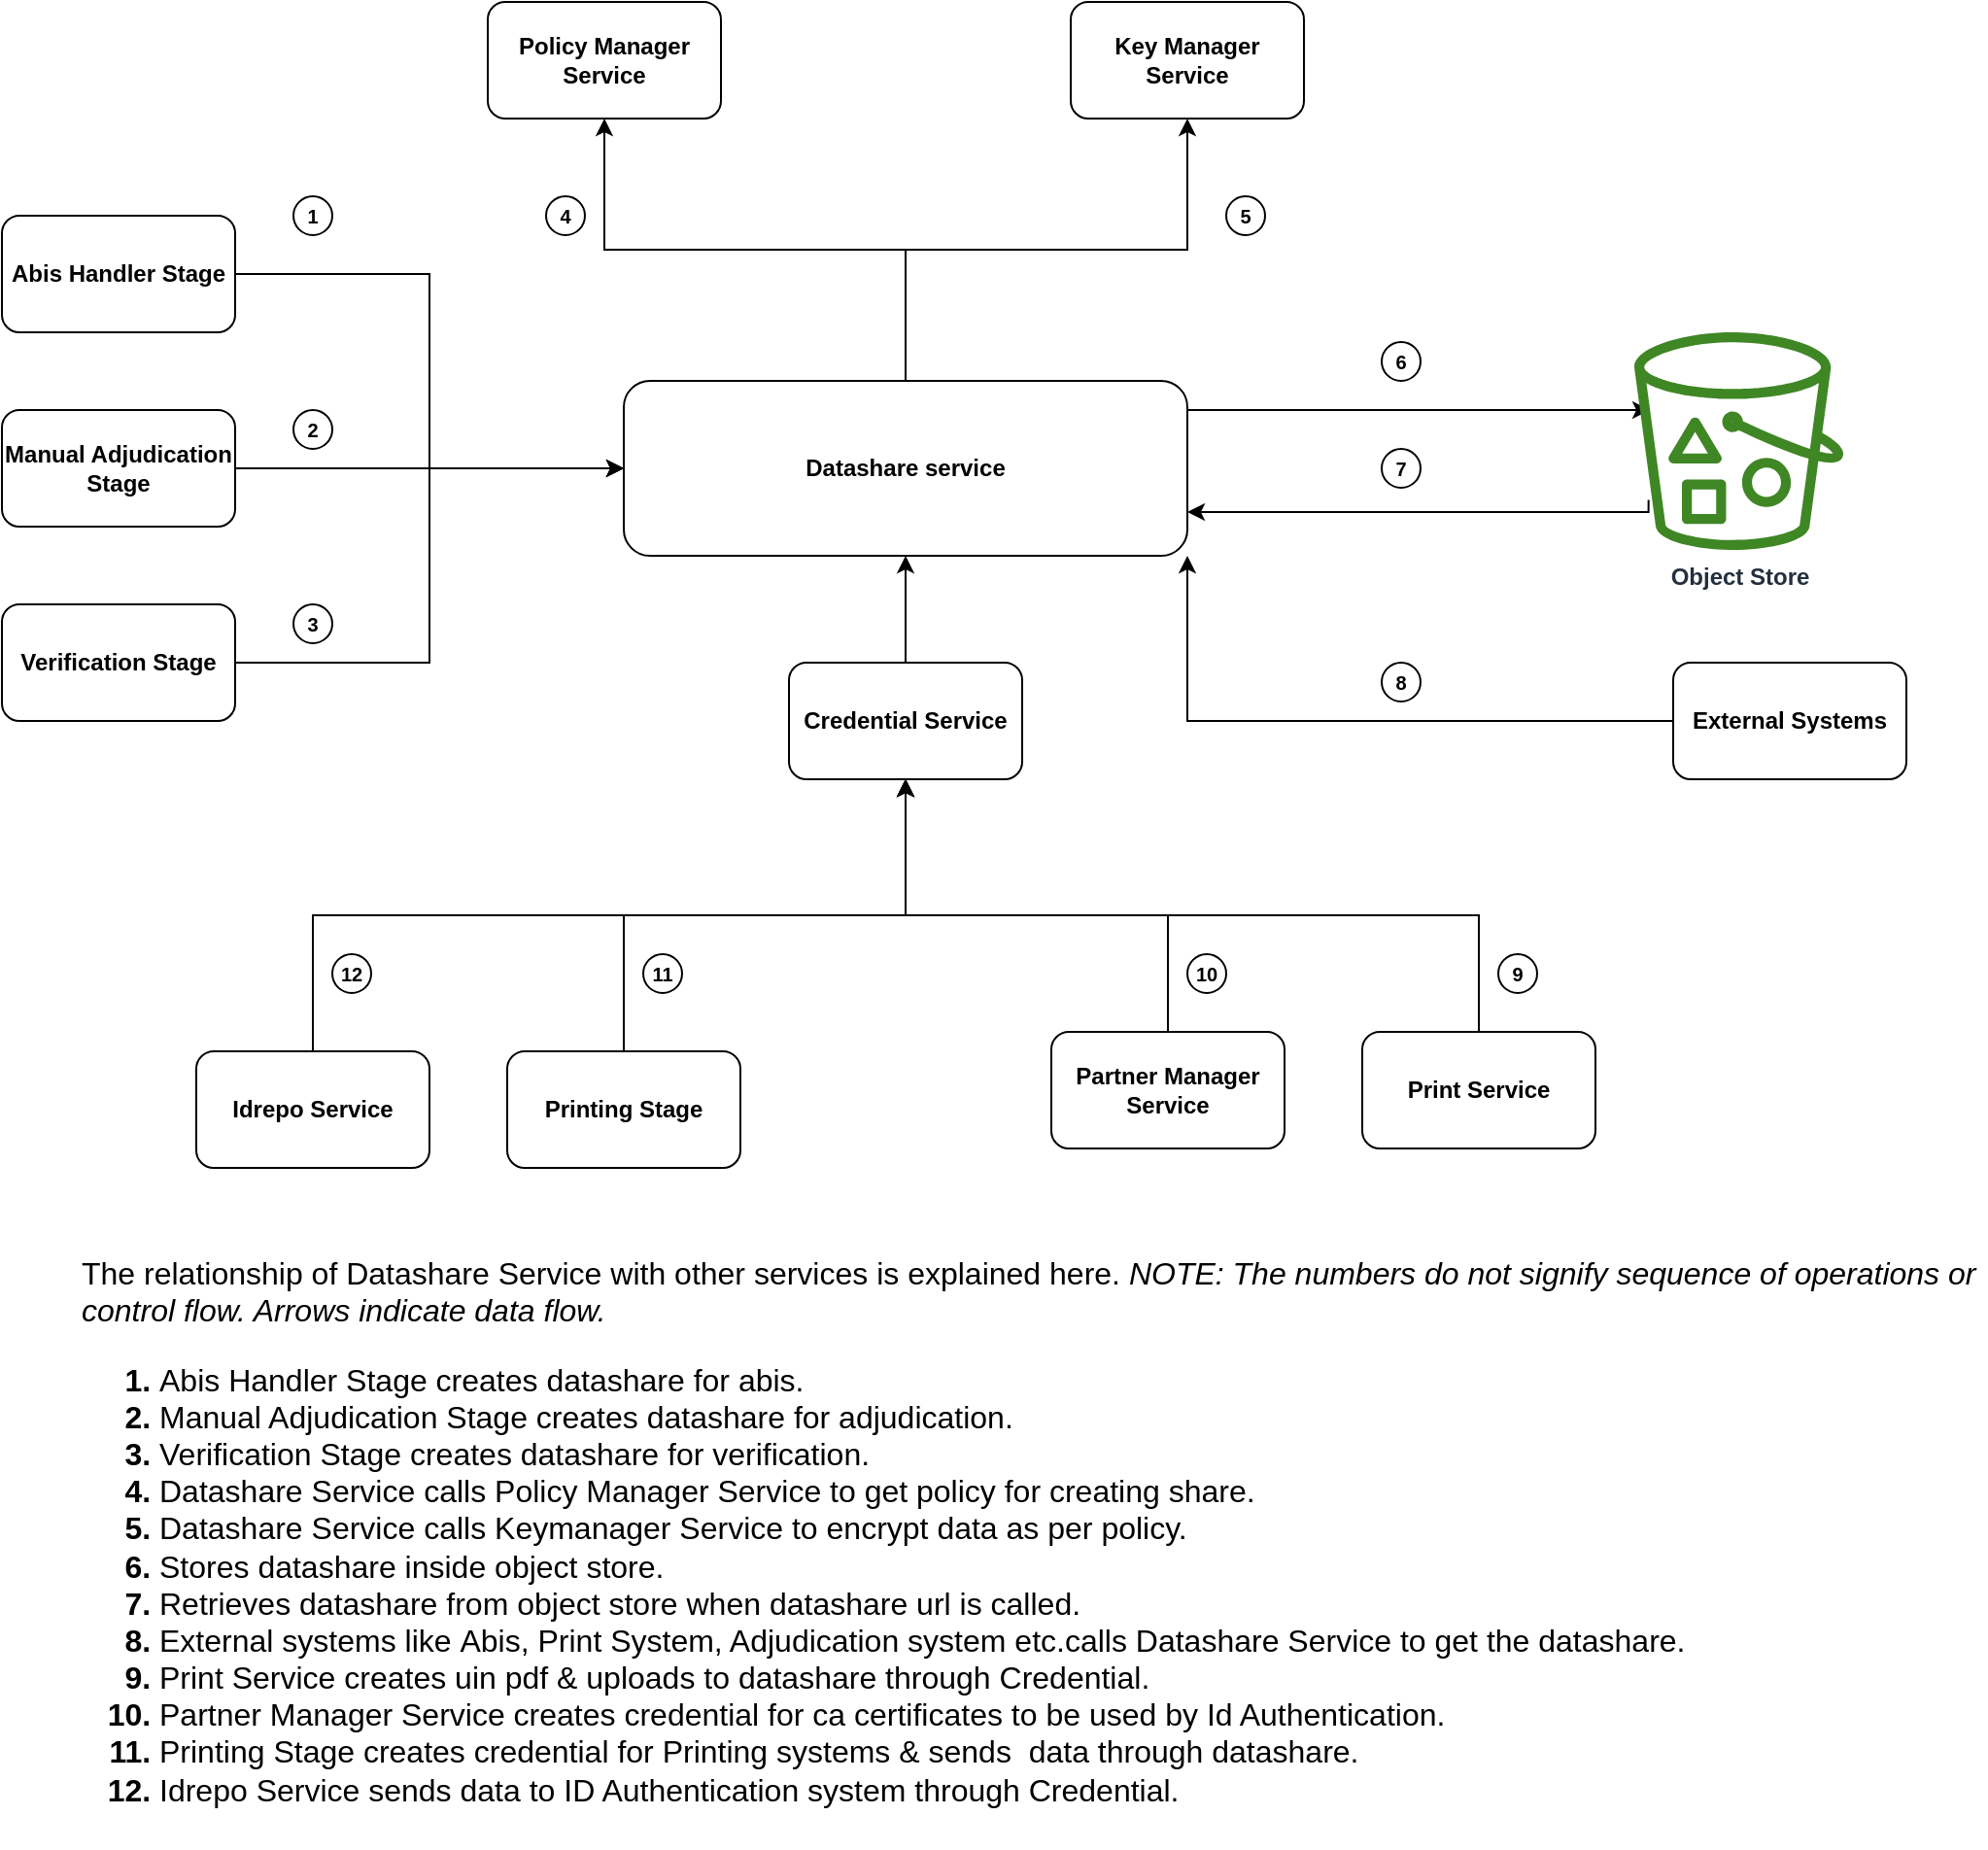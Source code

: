 <mxfile version="13.5.1" type="device"><diagram id="cwuvFJKjf5oF3mDJdC54" name="Page-1"><mxGraphModel dx="1967" dy="710" grid="1" gridSize="10" guides="1" tooltips="1" connect="1" arrows="1" fold="1" page="1" pageScale="1" pageWidth="850" pageHeight="1100" math="0" shadow="0"><root><mxCell id="0"/><mxCell id="1" parent="0"/><mxCell id="l-uQmho8uu1Q38I_h6bm-10" style="edgeStyle=orthogonalEdgeStyle;rounded=0;orthogonalLoop=1;jettySize=auto;html=1;entryX=0.5;entryY=1;entryDx=0;entryDy=0;fontStyle=1" edge="1" parent="1" source="l-uQmho8uu1Q38I_h6bm-1" target="l-uQmho8uu1Q38I_h6bm-2"><mxGeometry relative="1" as="geometry"/></mxCell><mxCell id="l-uQmho8uu1Q38I_h6bm-11" style="edgeStyle=orthogonalEdgeStyle;rounded=0;orthogonalLoop=1;jettySize=auto;html=1;entryX=0.5;entryY=1;entryDx=0;entryDy=0;fontStyle=1" edge="1" parent="1" source="l-uQmho8uu1Q38I_h6bm-1" target="l-uQmho8uu1Q38I_h6bm-3"><mxGeometry relative="1" as="geometry"/></mxCell><mxCell id="l-uQmho8uu1Q38I_h6bm-29" value="" style="edgeStyle=orthogonalEdgeStyle;rounded=0;orthogonalLoop=1;jettySize=auto;html=1;exitX=1;exitY=0.25;exitDx=0;exitDy=0;fontStyle=1" edge="1" parent="1" source="l-uQmho8uu1Q38I_h6bm-1"><mxGeometry relative="1" as="geometry"><mxPoint x="808" y="250" as="targetPoint"/><Array as="points"><mxPoint x="570" y="250"/></Array></mxGeometry></mxCell><mxCell id="l-uQmho8uu1Q38I_h6bm-1" value="Datashare service" style="rounded=1;whiteSpace=wrap;html=1;fontStyle=1" vertex="1" parent="1"><mxGeometry x="280" y="235" width="290" height="90" as="geometry"/></mxCell><mxCell id="l-uQmho8uu1Q38I_h6bm-2" value="Policy Manager Service" style="rounded=1;whiteSpace=wrap;html=1;fontStyle=1" vertex="1" parent="1"><mxGeometry x="210" y="40" width="120" height="60" as="geometry"/></mxCell><mxCell id="l-uQmho8uu1Q38I_h6bm-3" value="Key Manager Service" style="rounded=1;whiteSpace=wrap;html=1;fontStyle=1" vertex="1" parent="1"><mxGeometry x="510" y="40" width="120" height="60" as="geometry"/></mxCell><mxCell id="l-uQmho8uu1Q38I_h6bm-7" style="edgeStyle=orthogonalEdgeStyle;rounded=0;orthogonalLoop=1;jettySize=auto;html=1;entryX=0;entryY=0.5;entryDx=0;entryDy=0;fontStyle=1" edge="1" parent="1" source="l-uQmho8uu1Q38I_h6bm-4" target="l-uQmho8uu1Q38I_h6bm-1"><mxGeometry relative="1" as="geometry"/></mxCell><mxCell id="l-uQmho8uu1Q38I_h6bm-15" value="&lt;br&gt;" style="edgeLabel;html=1;align=center;verticalAlign=middle;resizable=0;points=[];fontStyle=1" vertex="1" connectable="0" parent="l-uQmho8uu1Q38I_h6bm-7"><mxGeometry x="-0.429" y="-24" relative="1" as="geometry"><mxPoint x="-36" y="-24" as="offset"/></mxGeometry></mxCell><mxCell id="l-uQmho8uu1Q38I_h6bm-4" value="Abis Handler Stage" style="rounded=1;whiteSpace=wrap;html=1;fontStyle=1" vertex="1" parent="1"><mxGeometry x="-40" y="150" width="120" height="60" as="geometry"/></mxCell><mxCell id="l-uQmho8uu1Q38I_h6bm-9" style="edgeStyle=orthogonalEdgeStyle;rounded=0;orthogonalLoop=1;jettySize=auto;html=1;entryX=0;entryY=0.5;entryDx=0;entryDy=0;fontStyle=1" edge="1" parent="1" source="l-uQmho8uu1Q38I_h6bm-5" target="l-uQmho8uu1Q38I_h6bm-1"><mxGeometry relative="1" as="geometry"/></mxCell><mxCell id="l-uQmho8uu1Q38I_h6bm-5" value="Verification Stage" style="rounded=1;whiteSpace=wrap;html=1;fontStyle=1" vertex="1" parent="1"><mxGeometry x="-40" y="350" width="120" height="60" as="geometry"/></mxCell><mxCell id="l-uQmho8uu1Q38I_h6bm-8" style="edgeStyle=orthogonalEdgeStyle;rounded=0;orthogonalLoop=1;jettySize=auto;html=1;entryX=0;entryY=0.5;entryDx=0;entryDy=0;fontStyle=1" edge="1" parent="1" source="l-uQmho8uu1Q38I_h6bm-6" target="l-uQmho8uu1Q38I_h6bm-1"><mxGeometry relative="1" as="geometry"/></mxCell><mxCell id="l-uQmho8uu1Q38I_h6bm-6" value="Manual Adjudication Stage" style="rounded=1;whiteSpace=wrap;html=1;fontStyle=1" vertex="1" parent="1"><mxGeometry x="-40" y="250" width="120" height="60" as="geometry"/></mxCell><mxCell id="l-uQmho8uu1Q38I_h6bm-20" style="edgeStyle=orthogonalEdgeStyle;rounded=0;orthogonalLoop=1;jettySize=auto;html=1;entryX=0.5;entryY=1;entryDx=0;entryDy=0;fontStyle=1" edge="1" parent="1" source="l-uQmho8uu1Q38I_h6bm-19" target="l-uQmho8uu1Q38I_h6bm-1"><mxGeometry relative="1" as="geometry"/></mxCell><mxCell id="l-uQmho8uu1Q38I_h6bm-19" value="Credential Service" style="rounded=1;whiteSpace=wrap;html=1;fontStyle=1" vertex="1" parent="1"><mxGeometry x="365" y="380" width="120" height="60" as="geometry"/></mxCell><mxCell id="l-uQmho8uu1Q38I_h6bm-25" value="" style="edgeStyle=orthogonalEdgeStyle;rounded=0;orthogonalLoop=1;jettySize=auto;html=1;exitX=0.5;exitY=0;exitDx=0;exitDy=0;fontStyle=1" edge="1" parent="1" source="l-uQmho8uu1Q38I_h6bm-21" target="l-uQmho8uu1Q38I_h6bm-19"><mxGeometry x="-0.82" y="50" relative="1" as="geometry"><Array as="points"><mxPoint x="120" y="510"/><mxPoint x="425" y="510"/></Array><mxPoint as="offset"/></mxGeometry></mxCell><mxCell id="l-uQmho8uu1Q38I_h6bm-21" value="Idrepo Service" style="rounded=1;whiteSpace=wrap;html=1;fontStyle=1" vertex="1" parent="1"><mxGeometry x="60" y="580" width="120" height="60" as="geometry"/></mxCell><mxCell id="l-uQmho8uu1Q38I_h6bm-24" value="" style="edgeStyle=orthogonalEdgeStyle;rounded=0;orthogonalLoop=1;jettySize=auto;html=1;exitX=0.5;exitY=0;exitDx=0;exitDy=0;entryX=0.5;entryY=1;entryDx=0;entryDy=0;fontStyle=1" edge="1" parent="1" source="l-uQmho8uu1Q38I_h6bm-22" target="l-uQmho8uu1Q38I_h6bm-19"><mxGeometry x="-0.719" y="-20" relative="1" as="geometry"><mxPoint x="425" y="593" as="sourcePoint"/><mxPoint x="425" y="510" as="targetPoint"/><mxPoint as="offset"/></mxGeometry></mxCell><mxCell id="l-uQmho8uu1Q38I_h6bm-22" value="Printing Stage" style="rounded=1;whiteSpace=wrap;html=1;fontStyle=1" vertex="1" parent="1"><mxGeometry x="220" y="580" width="120" height="60" as="geometry"/></mxCell><mxCell id="l-uQmho8uu1Q38I_h6bm-27" value="" style="edgeStyle=orthogonalEdgeStyle;rounded=0;orthogonalLoop=1;jettySize=auto;html=1;exitX=0.5;exitY=0;exitDx=0;exitDy=0;entryX=0.5;entryY=1;entryDx=0;entryDy=0;fontStyle=1" edge="1" parent="1" source="l-uQmho8uu1Q38I_h6bm-23" target="l-uQmho8uu1Q38I_h6bm-19"><mxGeometry x="-0.859" y="-10" relative="1" as="geometry"><mxPoint x="510" y="490" as="targetPoint"/><Array as="points"><mxPoint x="720" y="510"/><mxPoint x="425" y="510"/></Array><mxPoint as="offset"/></mxGeometry></mxCell><mxCell id="l-uQmho8uu1Q38I_h6bm-23" value="Print Service" style="rounded=1;whiteSpace=wrap;html=1;fontStyle=1" vertex="1" parent="1"><mxGeometry x="660" y="570" width="120" height="60" as="geometry"/></mxCell><mxCell id="l-uQmho8uu1Q38I_h6bm-30" style="edgeStyle=orthogonalEdgeStyle;rounded=0;orthogonalLoop=1;jettySize=auto;html=1;entryX=1;entryY=0.75;entryDx=0;entryDy=0;exitX=0.068;exitY=0.77;exitDx=0;exitDy=0;exitPerimeter=0;fontStyle=1" edge="1" parent="1" source="l-uQmho8uu1Q38I_h6bm-39" target="l-uQmho8uu1Q38I_h6bm-1"><mxGeometry relative="1" as="geometry"><mxPoint x="827" y="317.895" as="sourcePoint"/><Array as="points"><mxPoint x="807" y="303"/></Array></mxGeometry></mxCell><mxCell id="l-uQmho8uu1Q38I_h6bm-35" style="edgeStyle=orthogonalEdgeStyle;rounded=0;orthogonalLoop=1;jettySize=auto;html=1;fontStyle=1" edge="1" parent="1" target="l-uQmho8uu1Q38I_h6bm-19"><mxGeometry relative="1" as="geometry"><mxPoint x="470" y="510" as="sourcePoint"/><Array as="points"><mxPoint x="425" y="510"/></Array></mxGeometry></mxCell><mxCell id="l-uQmho8uu1Q38I_h6bm-38" value="" style="edgeStyle=orthogonalEdgeStyle;rounded=0;orthogonalLoop=1;jettySize=auto;html=1;entryX=0.5;entryY=1;entryDx=0;entryDy=0;fontStyle=1" edge="1" parent="1" source="l-uQmho8uu1Q38I_h6bm-32" target="l-uQmho8uu1Q38I_h6bm-19"><mxGeometry x="-0.396" y="30" relative="1" as="geometry"><Array as="points"><mxPoint x="560" y="510"/><mxPoint x="425" y="510"/></Array><mxPoint as="offset"/></mxGeometry></mxCell><mxCell id="l-uQmho8uu1Q38I_h6bm-32" value="Partner Manager&lt;br&gt;Service" style="rounded=1;whiteSpace=wrap;html=1;fontStyle=1" vertex="1" parent="1"><mxGeometry x="500" y="570" width="120" height="60" as="geometry"/></mxCell><mxCell id="l-uQmho8uu1Q38I_h6bm-39" value="Object Store" style="sketch=0;outlineConnect=0;fontColor=#232F3E;gradientColor=none;fillColor=#3F8624;strokeColor=none;dashed=0;verticalLabelPosition=bottom;verticalAlign=top;align=center;html=1;fontSize=12;fontStyle=1;aspect=fixed;pointerEvents=1;shape=mxgraph.aws4.bucket_with_objects;" vertex="1" parent="1"><mxGeometry x="800" y="210" width="107.69" height="112" as="geometry"/></mxCell><mxCell id="l-uQmho8uu1Q38I_h6bm-41" style="edgeStyle=orthogonalEdgeStyle;rounded=0;orthogonalLoop=1;jettySize=auto;html=1;entryX=1;entryY=1;entryDx=0;entryDy=0;fontStyle=1" edge="1" parent="1" source="l-uQmho8uu1Q38I_h6bm-40" target="l-uQmho8uu1Q38I_h6bm-1"><mxGeometry relative="1" as="geometry"/></mxCell><mxCell id="l-uQmho8uu1Q38I_h6bm-40" value="External Systems" style="rounded=1;whiteSpace=wrap;html=1;fontStyle=1" vertex="1" parent="1"><mxGeometry x="820" y="380" width="120" height="60" as="geometry"/></mxCell><mxCell id="l-uQmho8uu1Q38I_h6bm-42" value="&lt;font style=&quot;font-size: 10px&quot;&gt;1&lt;/font&gt;" style="ellipse;whiteSpace=wrap;html=1;aspect=fixed;fontStyle=1" vertex="1" parent="1"><mxGeometry x="110" y="140" width="20" height="20" as="geometry"/></mxCell><mxCell id="l-uQmho8uu1Q38I_h6bm-43" value="&lt;font style=&quot;font-size: 10px&quot;&gt;2&lt;/font&gt;" style="ellipse;whiteSpace=wrap;html=1;aspect=fixed;fontStyle=1" vertex="1" parent="1"><mxGeometry x="110" y="250" width="20" height="20" as="geometry"/></mxCell><mxCell id="l-uQmho8uu1Q38I_h6bm-44" value="&lt;font style=&quot;font-size: 10px&quot;&gt;3&lt;/font&gt;" style="ellipse;whiteSpace=wrap;html=1;aspect=fixed;fontStyle=1" vertex="1" parent="1"><mxGeometry x="110" y="350" width="20" height="20" as="geometry"/></mxCell><mxCell id="l-uQmho8uu1Q38I_h6bm-45" value="&lt;div&gt;&lt;div class=&quot;r-1oszu61 r-1xc7w19 r-1phboty r-1yadl64 r-deolkf r-6koalj r-1mlwlqe r-eqz5dr r-1q142lx r-crgep1 r-ifefl9 r-bcqeeo r-t60dpp r-xd6kpl r-tskmnb r-1yzf0co r-bnwqim r-417010&quot; style=&quot;font-size: 16px&quot;&gt;&lt;div class=&quot;r-1oszu61 r-1xc7w19 r-1phboty r-1yadl64 r-deolkf r-6koalj r-1ro0kt6 r-eqz5dr r-16y2uox r-1wbh5a2 r-crgep1 r-ifefl9 r-bcqeeo r-t60dpp r-bnwqim r-417010&quot;&gt;&lt;div dir=&quot;auto&quot; class=&quot;css-901oao r-1nf4jbm r-gg6oyi r-ubezar r-16dba41 r-135wba7 r-fdjqy7 r-1xnzce8&quot; style=&quot;text-align: left&quot;&gt;&lt;span style=&quot;font-weight: normal&quot;&gt;&lt;span&gt;The relationship of Datashare Service with other services is explained here. &lt;/span&gt;&lt;em class=&quot;r-36ujnk&quot;&gt;NOTE: The numbers do not signify sequence of operations or control flow. Arrows indicate data flow.&lt;/em&gt;&lt;/span&gt;&lt;/div&gt;&lt;div dir=&quot;auto&quot; class=&quot;css-901oao r-1nf4jbm r-gg6oyi r-ubezar r-16dba41 r-135wba7 r-fdjqy7 r-1xnzce8&quot; style=&quot;text-align: left&quot;&gt;&lt;ol&gt;&lt;li&gt;&lt;span&gt;&lt;span class=&quot;r-36ujnk&quot; style=&quot;font-weight: normal&quot;&gt;Abis Handler Stage creates datashare&amp;nbsp;&lt;span style=&quot;text-align: center ; background-color: rgb(255 , 255 , 255)&quot;&gt;for abis.&lt;/span&gt;&lt;br&gt;&lt;/span&gt;&lt;/span&gt;&lt;/li&gt;&lt;li&gt;&lt;span&gt;&lt;em class=&quot;r-36ujnk&quot;&gt;&lt;span style=&quot;font-style: normal ; text-align: center ; background-color: rgb(255 , 255 , 255) ; font-weight: normal&quot;&gt;Manual Adjudication Stage creates datashare&amp;nbsp;&lt;span&gt;for adjudication.&lt;/span&gt;&lt;br&gt;&lt;/span&gt;&lt;/em&gt;&lt;/span&gt;&lt;/li&gt;&lt;li&gt;&lt;span&gt;&lt;em class=&quot;r-36ujnk&quot;&gt;&lt;span style=&quot;font-style: normal ; text-align: center ; background-color: rgb(255 , 255 , 255)&quot;&gt;&lt;span style=&quot;font-weight: normal&quot;&gt;Verification Stage creates datashare&amp;nbsp;&lt;span&gt;for verification.&lt;/span&gt;&lt;/span&gt;&lt;/span&gt;&lt;/em&gt;&lt;/span&gt;&lt;/li&gt;&lt;li&gt;&lt;span&gt;&lt;em class=&quot;r-36ujnk&quot;&gt;&lt;span style=&quot;font-style: normal ; text-align: center ; background-color: rgb(255 , 255 , 255)&quot;&gt;&lt;span&gt;&lt;span style=&quot;font-weight: normal&quot;&gt;Datashare Service calls Policy Manager Service to get policy for creating share.&lt;br&gt;&lt;/span&gt;&lt;/span&gt;&lt;/span&gt;&lt;/em&gt;&lt;/span&gt;&lt;/li&gt;&lt;li&gt;&lt;span&gt;&lt;em class=&quot;r-36ujnk&quot;&gt;&lt;span style=&quot;font-style: normal ; text-align: center ; background-color: rgb(255 , 255 , 255)&quot;&gt;&lt;span&gt;&lt;span&gt;&lt;span style=&quot;font-weight: normal&quot;&gt;&lt;em class=&quot;r-36ujnk&quot; style=&quot;text-align: left ; background-color: rgb(248 , 249 , 250)&quot;&gt;&lt;span style=&quot;font-style: normal ; text-align: center ; background-color: rgb(255 , 255 , 255)&quot;&gt;Datashare Service calls Keymanager Service to e&lt;/span&gt;&lt;/em&gt;ncrypt data&amp;nbsp;&lt;span&gt;as per policy.&lt;/span&gt;&lt;br&gt;&lt;/span&gt;&lt;/span&gt;&lt;/span&gt;&lt;/span&gt;&lt;/em&gt;&lt;/span&gt;&lt;/li&gt;&lt;li&gt;&lt;span&gt;&lt;em class=&quot;r-36ujnk&quot;&gt;&lt;span style=&quot;font-style: normal ; text-align: center ; background-color: rgb(255 , 255 , 255)&quot;&gt;&lt;span&gt;&lt;span&gt;&lt;span&gt;&lt;span style=&quot;font-weight: normal&quot;&gt;Stores datashare&amp;nbsp;&lt;span&gt;inside object store.&lt;/span&gt;&lt;br&gt;&lt;/span&gt;&lt;/span&gt;&lt;/span&gt;&lt;/span&gt;&lt;/span&gt;&lt;/em&gt;&lt;/span&gt;&lt;/li&gt;&lt;li&gt;&lt;span&gt;&lt;em class=&quot;r-36ujnk&quot;&gt;&lt;span style=&quot;font-style: normal ; text-align: center ; background-color: rgb(255 , 255 , 255)&quot;&gt;&lt;span&gt;&lt;span&gt;&lt;span&gt;&lt;span&gt;&lt;span style=&quot;font-weight: normal&quot;&gt;Retrieves datashare&amp;nbsp;&lt;span&gt;from object store&amp;nbsp;&lt;/span&gt;&lt;span&gt;when datashare url is called.&lt;/span&gt;&lt;br&gt;&lt;/span&gt;&lt;/span&gt;&lt;/span&gt;&lt;/span&gt;&lt;/span&gt;&lt;/span&gt;&lt;/em&gt;&lt;/span&gt;&lt;/li&gt;&lt;li&gt;&lt;span style=&quot;font-weight: normal&quot;&gt;&lt;span&gt;&lt;em class=&quot;r-36ujnk&quot;&gt;&lt;span style=&quot;font-style: normal ; text-align: center ; background-color: rgb(255 , 255 , 255)&quot;&gt;&lt;span&gt;&lt;span&gt;&lt;span&gt;&lt;span&gt;&lt;span&gt;&lt;span&gt;External systems like&amp;nbsp;&lt;/span&gt;&lt;/span&gt;&lt;/span&gt;&lt;/span&gt;&lt;/span&gt;&lt;/span&gt;&lt;/span&gt;&lt;/em&gt;&lt;/span&gt;Abis, Print System, Adjudication system etc.calls Datashare Service to get the datashare.&lt;/span&gt;&lt;/li&gt;&lt;li&gt;&lt;span style=&quot;font-weight: normal&quot;&gt;&lt;span style=&quot;text-align: center ; background-color: rgb(255 , 255 , 255)&quot;&gt;Print Service creates uin pdf &amp;amp;&amp;nbsp;&lt;/span&gt;&lt;span style=&quot;text-align: center ; background-color: rgb(255 , 255 , 255)&quot;&gt;uploads to datashare&amp;nbsp;&lt;/span&gt;&lt;span style=&quot;text-align: center ; background-color: rgb(255 , 255 , 255)&quot;&gt;through Credential.&lt;/span&gt;&lt;br&gt;&lt;/span&gt;&lt;/li&gt;&lt;li&gt;&lt;span style=&quot;text-align: center ; background-color: rgb(255 , 255 , 255) ; font-weight: normal&quot;&gt;Partner Manager Service creates credential for ca certificates&amp;nbsp;&lt;span&gt;to be used by Id Authentication.&lt;/span&gt;&lt;br&gt;&lt;/span&gt;&lt;/li&gt;&lt;li&gt;&lt;span style=&quot;text-align: center ; background-color: rgb(255 , 255 , 255)&quot;&gt;&lt;span style=&quot;font-weight: normal&quot;&gt;Printing Stage creates credential for&amp;nbsp;&lt;span&gt;Printing systems &amp;amp; sends&amp;nbsp;&amp;nbsp;&lt;/span&gt;&lt;span&gt;data through datashare.&lt;/span&gt;&lt;br&gt;&lt;/span&gt;&lt;/span&gt;&lt;/li&gt;&lt;li&gt;&lt;span style=&quot;text-align: center ; background-color: rgb(255 , 255 , 255)&quot;&gt;&lt;span&gt;&lt;span&gt;&lt;span style=&quot;font-weight: normal&quot;&gt;Idrepo Service sends data to ID Authentication&amp;nbsp;&lt;span&gt;system through Credential.&lt;/span&gt;&lt;/span&gt;&lt;br&gt;&lt;/span&gt;&lt;/span&gt;&lt;/span&gt;&lt;/li&gt;&lt;/ol&gt;&lt;/div&gt;&lt;/div&gt;&lt;/div&gt;&lt;/div&gt;" style="text;html=1;strokeColor=none;fillColor=none;align=center;verticalAlign=middle;whiteSpace=wrap;rounded=0;fontStyle=1" vertex="1" parent="1"><mxGeometry y="680" width="981" height="310" as="geometry"/></mxCell><mxCell id="l-uQmho8uu1Q38I_h6bm-46" value="&lt;font style=&quot;font-size: 10px&quot;&gt;4&lt;/font&gt;" style="ellipse;whiteSpace=wrap;html=1;aspect=fixed;fontStyle=1" vertex="1" parent="1"><mxGeometry x="240" y="140" width="20" height="20" as="geometry"/></mxCell><mxCell id="l-uQmho8uu1Q38I_h6bm-47" value="&lt;font style=&quot;font-size: 10px&quot;&gt;5&lt;/font&gt;" style="ellipse;whiteSpace=wrap;html=1;aspect=fixed;fontStyle=1" vertex="1" parent="1"><mxGeometry x="590" y="140" width="20" height="20" as="geometry"/></mxCell><mxCell id="l-uQmho8uu1Q38I_h6bm-48" value="&lt;font style=&quot;font-size: 10px&quot;&gt;6&lt;/font&gt;" style="ellipse;whiteSpace=wrap;html=1;aspect=fixed;fontStyle=1" vertex="1" parent="1"><mxGeometry x="670" y="215" width="20" height="20" as="geometry"/></mxCell><mxCell id="l-uQmho8uu1Q38I_h6bm-49" value="&lt;font style=&quot;font-size: 10px&quot;&gt;7&lt;/font&gt;" style="ellipse;whiteSpace=wrap;html=1;aspect=fixed;fontStyle=1" vertex="1" parent="1"><mxGeometry x="670" y="270" width="20" height="20" as="geometry"/></mxCell><mxCell id="l-uQmho8uu1Q38I_h6bm-50" value="&lt;font style=&quot;font-size: 10px&quot;&gt;8&lt;/font&gt;" style="ellipse;whiteSpace=wrap;html=1;aspect=fixed;fontStyle=1" vertex="1" parent="1"><mxGeometry x="670" y="380" width="20" height="20" as="geometry"/></mxCell><mxCell id="l-uQmho8uu1Q38I_h6bm-52" value="&lt;font style=&quot;font-size: 10px&quot;&gt;11&lt;/font&gt;" style="ellipse;whiteSpace=wrap;html=1;aspect=fixed;fontStyle=1" vertex="1" parent="1"><mxGeometry x="290" y="530" width="20" height="20" as="geometry"/></mxCell><mxCell id="l-uQmho8uu1Q38I_h6bm-53" value="&lt;font style=&quot;font-size: 10px&quot;&gt;10&lt;/font&gt;" style="ellipse;whiteSpace=wrap;html=1;aspect=fixed;fontStyle=1" vertex="1" parent="1"><mxGeometry x="570" y="530" width="20" height="20" as="geometry"/></mxCell><mxCell id="l-uQmho8uu1Q38I_h6bm-54" value="&lt;font style=&quot;font-size: 10px&quot;&gt;9&lt;/font&gt;" style="ellipse;whiteSpace=wrap;html=1;aspect=fixed;fontStyle=1" vertex="1" parent="1"><mxGeometry x="730" y="530" width="20" height="20" as="geometry"/></mxCell><mxCell id="l-uQmho8uu1Q38I_h6bm-57" value="&lt;font style=&quot;font-size: 10px&quot;&gt;12&lt;/font&gt;" style="ellipse;whiteSpace=wrap;html=1;aspect=fixed;fontStyle=1" vertex="1" parent="1"><mxGeometry x="130" y="530" width="20" height="20" as="geometry"/></mxCell></root></mxGraphModel></diagram></mxfile>